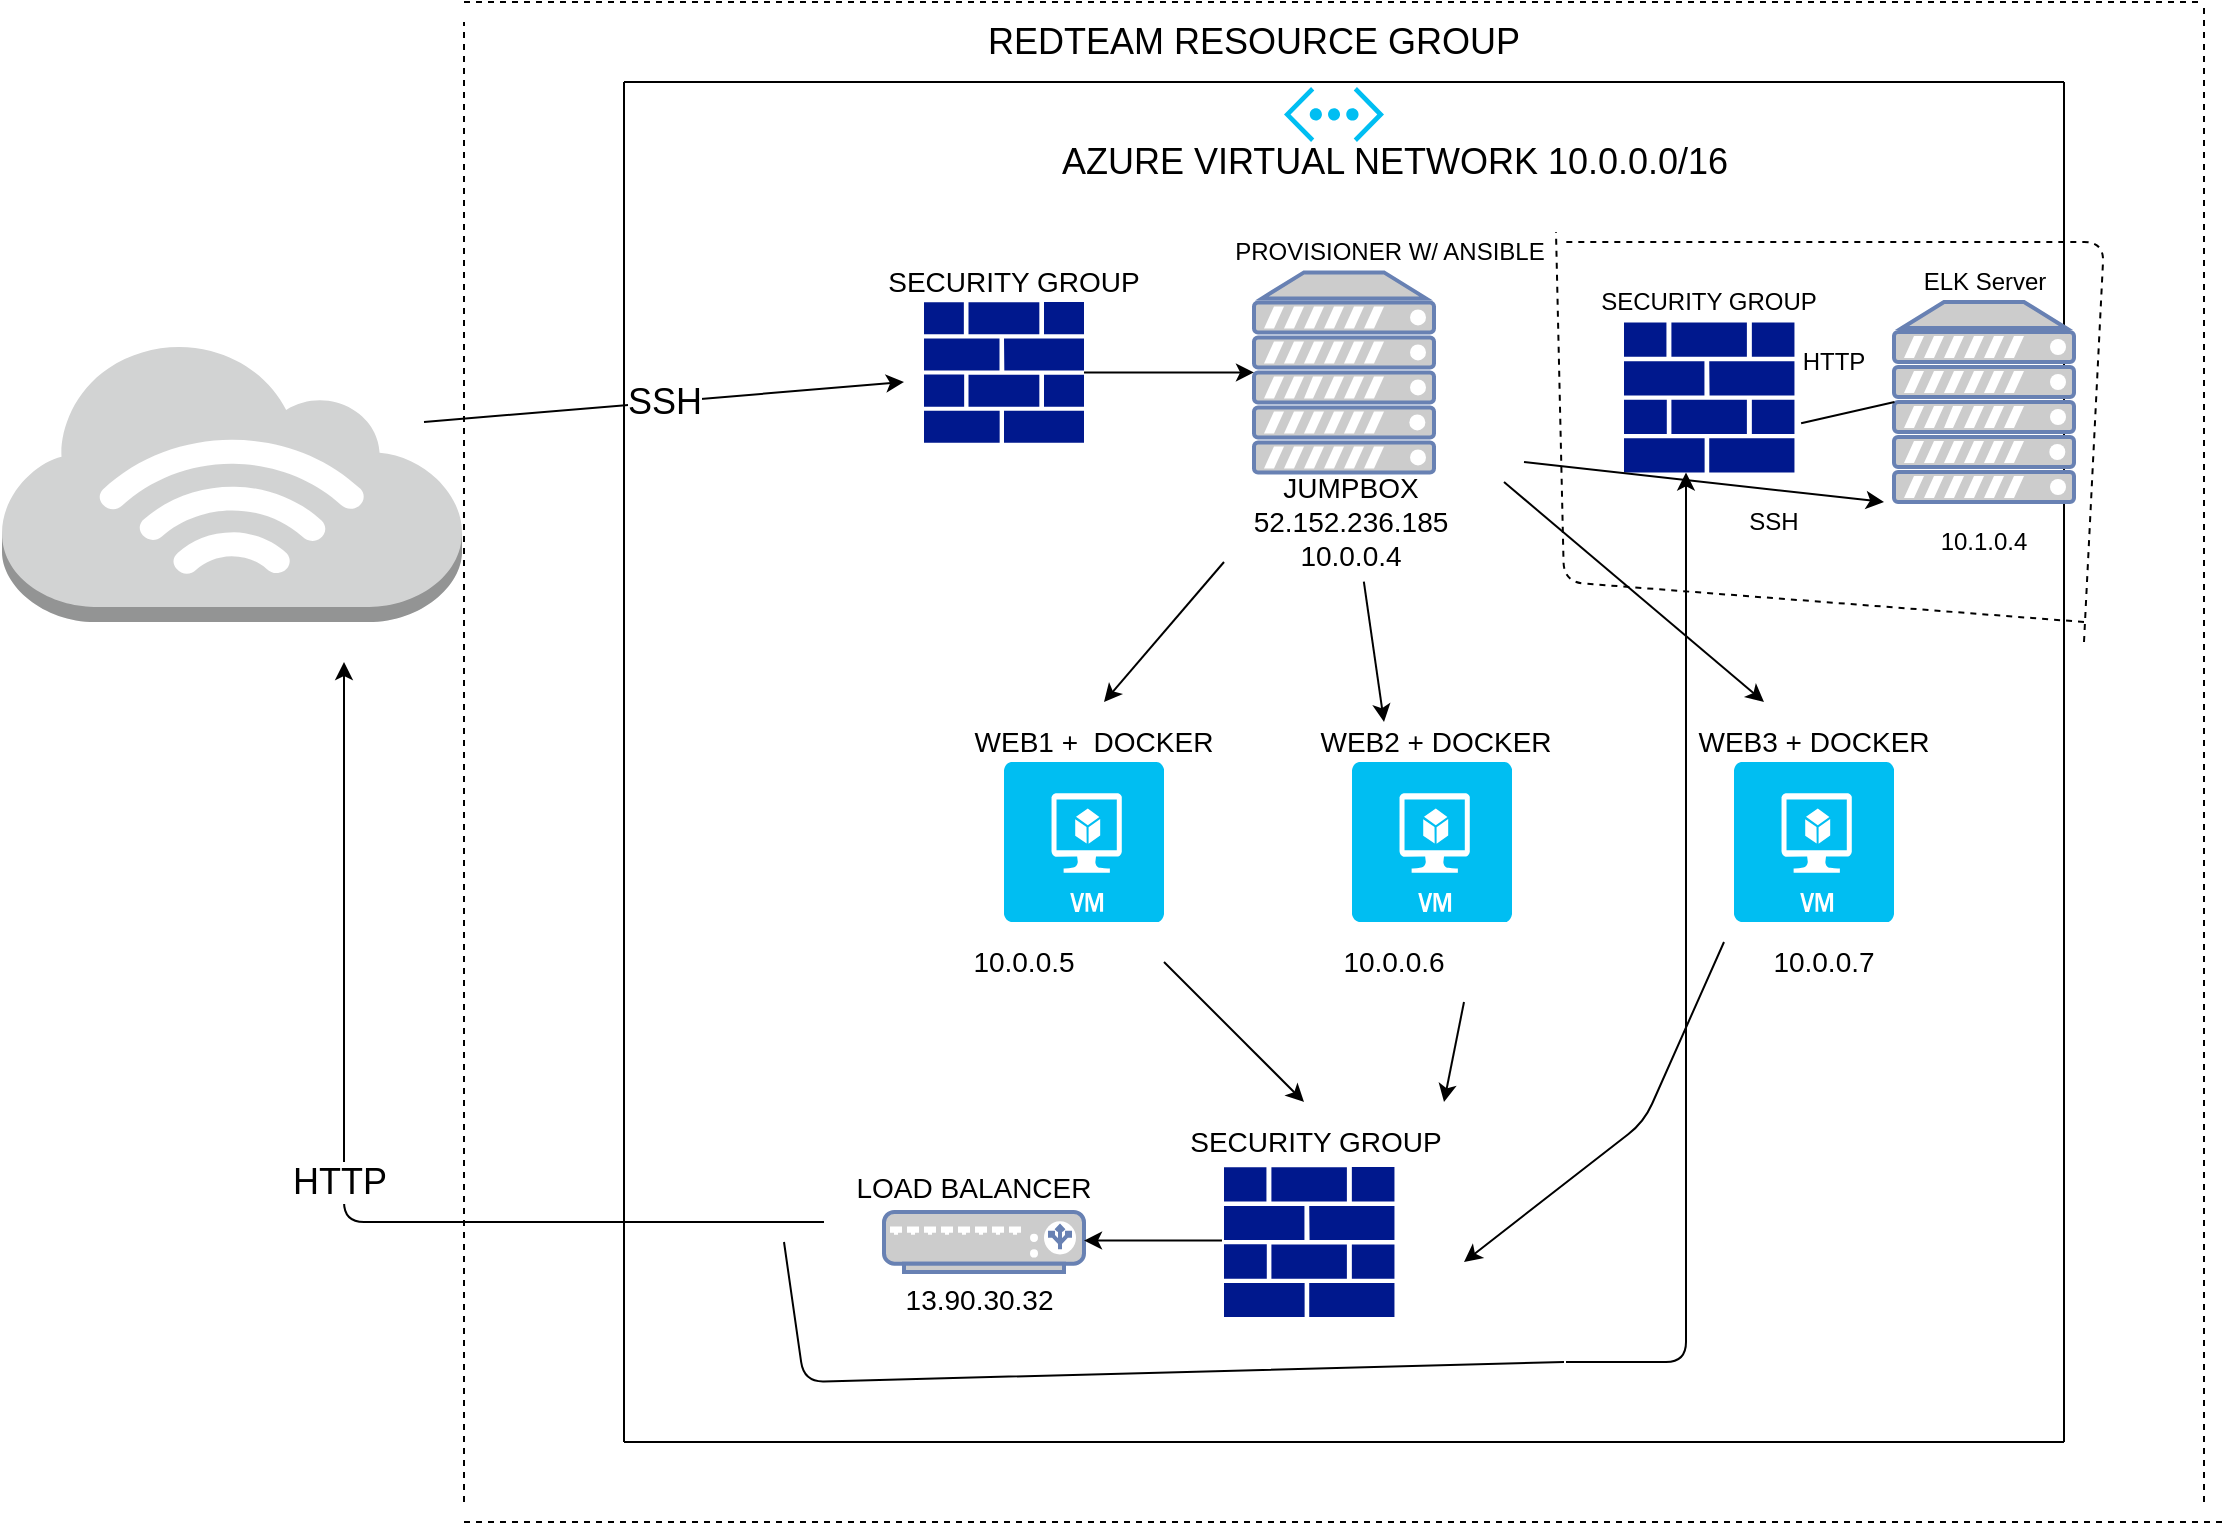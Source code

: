 <mxfile version="13.4.9" type="google"><diagram id="C5RBs43oDa-KdzZeNtuy" name="Page-1"><mxGraphModel dx="1550" dy="1998" grid="1" gridSize="10" guides="1" tooltips="1" connect="1" arrows="1" fold="1" page="1" pageScale="1" pageWidth="827" pageHeight="1169" math="0" shadow="0"><root><mxCell id="WIyWlLk6GJQsqaUBKTNV-0"/><mxCell id="WIyWlLk6GJQsqaUBKTNV-1" parent="WIyWlLk6GJQsqaUBKTNV-0"/><mxCell id="v19WSikrN-gwF6lfi4St-3" value="" style="verticalLabelPosition=bottom;html=1;verticalAlign=top;align=center;strokeColor=none;fillColor=#00BEF2;shape=mxgraph.azure.virtual_machine;" parent="WIyWlLk6GJQsqaUBKTNV-1" vertex="1"><mxGeometry x="190" y="-100" width="80" height="80" as="geometry"/></mxCell><mxCell id="v19WSikrN-gwF6lfi4St-4" value="" style="verticalLabelPosition=bottom;html=1;verticalAlign=top;align=center;strokeColor=none;fillColor=#00BEF2;shape=mxgraph.azure.virtual_machine;" parent="WIyWlLk6GJQsqaUBKTNV-1" vertex="1"><mxGeometry x="364" y="-100" width="80" height="80" as="geometry"/></mxCell><mxCell id="v19WSikrN-gwF6lfi4St-5" value="" style="verticalLabelPosition=bottom;html=1;verticalAlign=top;align=center;strokeColor=none;fillColor=#00BEF2;shape=mxgraph.azure.virtual_machine;" parent="WIyWlLk6GJQsqaUBKTNV-1" vertex="1"><mxGeometry x="555" y="-100" width="80" height="80" as="geometry"/></mxCell><mxCell id="v19WSikrN-gwF6lfi4St-6" value="" style="verticalLabelPosition=bottom;html=1;verticalAlign=top;align=center;strokeColor=none;fillColor=#00BEF2;shape=mxgraph.azure.virtual_network;pointerEvents=1;" parent="WIyWlLk6GJQsqaUBKTNV-1" vertex="1"><mxGeometry x="330" y="-437.5" width="50" height="27.5" as="geometry"/></mxCell><mxCell id="v19WSikrN-gwF6lfi4St-7" value="&lt;font style=&quot;font-size: 18px&quot;&gt;AZURE VIRTUAL NETWORK 10.0.0.0/16&lt;/font&gt;" style="text;html=1;align=center;verticalAlign=middle;resizable=0;points=[];autosize=1;" parent="WIyWlLk6GJQsqaUBKTNV-1" vertex="1"><mxGeometry x="210" y="-410" width="350" height="20" as="geometry"/></mxCell><mxCell id="v19WSikrN-gwF6lfi4St-9" value="&lt;font style=&quot;font-size: 14px&quot;&gt;WEB1 +&amp;nbsp; DOCKER&lt;/font&gt;" style="text;html=1;strokeColor=none;fillColor=none;align=center;verticalAlign=middle;whiteSpace=wrap;rounded=0;" parent="WIyWlLk6GJQsqaUBKTNV-1" vertex="1"><mxGeometry x="160" y="-120" width="150" height="20" as="geometry"/></mxCell><mxCell id="v19WSikrN-gwF6lfi4St-10" value="&lt;font style=&quot;font-size: 14px&quot;&gt;WEB2 + DOCKER&lt;/font&gt;" style="text;html=1;strokeColor=none;fillColor=none;align=center;verticalAlign=middle;whiteSpace=wrap;rounded=0;" parent="WIyWlLk6GJQsqaUBKTNV-1" vertex="1"><mxGeometry x="341" y="-120" width="130" height="20" as="geometry"/></mxCell><mxCell id="v19WSikrN-gwF6lfi4St-11" value="&lt;font style=&quot;font-size: 14px&quot;&gt;WEB3 + DOCKER&lt;/font&gt;" style="text;html=1;strokeColor=none;fillColor=none;align=center;verticalAlign=middle;whiteSpace=wrap;rounded=0;" parent="WIyWlLk6GJQsqaUBKTNV-1" vertex="1"><mxGeometry x="530" y="-120" width="130" height="20" as="geometry"/></mxCell><mxCell id="v19WSikrN-gwF6lfi4St-13" value="&lt;font style=&quot;font-size: 14px&quot;&gt;10.0.0.5&lt;/font&gt;" style="text;html=1;strokeColor=none;fillColor=none;align=center;verticalAlign=middle;whiteSpace=wrap;rounded=0;" parent="WIyWlLk6GJQsqaUBKTNV-1" vertex="1"><mxGeometry x="160" y="-10" width="80" height="20" as="geometry"/></mxCell><mxCell id="v19WSikrN-gwF6lfi4St-14" value="&lt;font style=&quot;font-size: 14px&quot;&gt;10.0.0.7&lt;/font&gt;" style="text;html=1;strokeColor=none;fillColor=none;align=center;verticalAlign=middle;whiteSpace=wrap;rounded=0;" parent="WIyWlLk6GJQsqaUBKTNV-1" vertex="1"><mxGeometry x="565" y="-10" width="70" height="20" as="geometry"/></mxCell><mxCell id="v19WSikrN-gwF6lfi4St-15" value="&lt;font style=&quot;font-size: 14px&quot;&gt;10.0.0.6&lt;/font&gt;" style="text;html=1;strokeColor=none;fillColor=none;align=center;verticalAlign=middle;whiteSpace=wrap;rounded=0;" parent="WIyWlLk6GJQsqaUBKTNV-1" vertex="1"><mxGeometry x="347" y="-10" width="76" height="20" as="geometry"/></mxCell><mxCell id="v19WSikrN-gwF6lfi4St-18" value="" style="fontColor=#0066CC;verticalAlign=top;verticalLabelPosition=bottom;labelPosition=center;align=center;html=1;outlineConnect=0;fillColor=#CCCCCC;strokeColor=#6881B3;gradientColor=none;gradientDirection=north;strokeWidth=2;shape=mxgraph.networks.server;" parent="WIyWlLk6GJQsqaUBKTNV-1" vertex="1"><mxGeometry x="315" y="-344.8" width="90" height="100" as="geometry"/></mxCell><mxCell id="v19WSikrN-gwF6lfi4St-19" value="&lt;font style=&quot;font-size: 14px&quot;&gt;JUMPBOX&lt;br&gt;&lt;span style=&quot;font-family: &amp;#34;az_ea_font&amp;#34; , &amp;#34;segoe ui&amp;#34; , &amp;#34;az_font&amp;#34; , , , , &amp;#34;roboto&amp;#34; , &amp;#34;oxygen&amp;#34; , &amp;#34;ubuntu&amp;#34; , &amp;#34;cantarell&amp;#34; , &amp;#34;open sans&amp;#34; , &amp;#34;helvetica neue&amp;#34; , sans-serif ; background-color: rgb(255 , 255 , 255)&quot;&gt;52.152.236.185&lt;br&gt;&lt;/span&gt;10.0.0.4&lt;/font&gt;" style="text;html=1;strokeColor=none;fillColor=none;align=center;verticalAlign=middle;whiteSpace=wrap;rounded=0;" parent="WIyWlLk6GJQsqaUBKTNV-1" vertex="1"><mxGeometry x="256" y="-230" width="215" height="20" as="geometry"/></mxCell><mxCell id="v19WSikrN-gwF6lfi4St-47" value="" style="edgeStyle=orthogonalEdgeStyle;rounded=0;orthogonalLoop=1;jettySize=auto;html=1;" parent="WIyWlLk6GJQsqaUBKTNV-1" source="v19WSikrN-gwF6lfi4St-22" target="v19WSikrN-gwF6lfi4St-18" edge="1"><mxGeometry relative="1" as="geometry"><mxPoint x="383" y="-320" as="targetPoint"/></mxGeometry></mxCell><mxCell id="v19WSikrN-gwF6lfi4St-22" value="" style="aspect=fixed;pointerEvents=1;shadow=0;dashed=0;html=1;strokeColor=none;labelPosition=center;verticalLabelPosition=bottom;verticalAlign=top;align=center;fillColor=#00188D;shape=mxgraph.mscae.enterprise.firewall" parent="WIyWlLk6GJQsqaUBKTNV-1" vertex="1"><mxGeometry x="150" y="-330" width="80" height="70.4" as="geometry"/></mxCell><mxCell id="v19WSikrN-gwF6lfi4St-23" value="&lt;font style=&quot;font-size: 14px&quot;&gt;SECURITY GROUP&lt;/font&gt;" style="text;html=1;strokeColor=none;fillColor=none;align=center;verticalAlign=middle;whiteSpace=wrap;rounded=0;" parent="WIyWlLk6GJQsqaUBKTNV-1" vertex="1"><mxGeometry x="70" y="-350" width="250" height="20" as="geometry"/></mxCell><mxCell id="v19WSikrN-gwF6lfi4St-27" value="" style="fontColor=#0066CC;verticalAlign=top;verticalLabelPosition=bottom;labelPosition=center;align=center;html=1;outlineConnect=0;fillColor=#CCCCCC;strokeColor=#6881B3;gradientColor=none;gradientDirection=north;strokeWidth=2;shape=mxgraph.networks.load_balancer;" parent="WIyWlLk6GJQsqaUBKTNV-1" vertex="1"><mxGeometry x="130" y="125" width="100" height="30" as="geometry"/></mxCell><mxCell id="v19WSikrN-gwF6lfi4St-28" value="" style="aspect=fixed;pointerEvents=1;shadow=0;dashed=0;html=1;strokeColor=none;labelPosition=center;verticalLabelPosition=bottom;verticalAlign=top;align=center;fillColor=#00188D;shape=mxgraph.mscae.enterprise.firewall" parent="WIyWlLk6GJQsqaUBKTNV-1" vertex="1"><mxGeometry x="300" y="102.5" width="85.23" height="75" as="geometry"/></mxCell><mxCell id="v19WSikrN-gwF6lfi4St-29" value="&lt;font style=&quot;font-size: 14px&quot;&gt;LOAD BALANCER&lt;/font&gt;" style="text;html=1;strokeColor=none;fillColor=none;align=center;verticalAlign=middle;whiteSpace=wrap;rounded=0;" parent="WIyWlLk6GJQsqaUBKTNV-1" vertex="1"><mxGeometry x="110" y="102.5" width="130" height="20" as="geometry"/></mxCell><mxCell id="v19WSikrN-gwF6lfi4St-30" value="&lt;span style=&quot;font-family: &amp;#34;az_ea_font&amp;#34; , &amp;#34;segoe ui&amp;#34; , &amp;#34;az_font&amp;#34; , , , , &amp;#34;roboto&amp;#34; , &amp;#34;oxygen&amp;#34; , &amp;#34;ubuntu&amp;#34; , &amp;#34;cantarell&amp;#34; , &amp;#34;open sans&amp;#34; , &amp;#34;helvetica neue&amp;#34; , sans-serif ; background-color: rgb(255 , 255 , 255)&quot;&gt;&lt;font style=&quot;font-size: 14px&quot;&gt;13.90.30.32&lt;/font&gt;&lt;/span&gt;&lt;span style=&quot;font-family: &amp;#34;az_ea_font&amp;#34; , &amp;#34;segoe ui&amp;#34; , &amp;#34;az_font&amp;#34; , , , , &amp;#34;roboto&amp;#34; , &amp;#34;oxygen&amp;#34; , &amp;#34;ubuntu&amp;#34; , &amp;#34;cantarell&amp;#34; , &amp;#34;open sans&amp;#34; , &amp;#34;helvetica neue&amp;#34; , sans-serif ; font-size: 16px ; background-color: rgb(255 , 255 , 255)&quot;&gt;&amp;nbsp;&lt;/span&gt;" style="text;html=1;strokeColor=none;fillColor=none;align=center;verticalAlign=middle;whiteSpace=wrap;rounded=0;" parent="WIyWlLk6GJQsqaUBKTNV-1" vertex="1"><mxGeometry x="160" y="157.5" width="40" height="20" as="geometry"/></mxCell><mxCell id="v19WSikrN-gwF6lfi4St-31" value="&lt;font style=&quot;font-size: 14px&quot;&gt;SECURITY GROUP&lt;/font&gt;" style="text;html=1;strokeColor=none;fillColor=none;align=center;verticalAlign=middle;whiteSpace=wrap;rounded=0;" parent="WIyWlLk6GJQsqaUBKTNV-1" vertex="1"><mxGeometry x="278" y="80" width="136" height="20" as="geometry"/></mxCell><mxCell id="v19WSikrN-gwF6lfi4St-33" value="" style="outlineConnect=0;dashed=0;verticalLabelPosition=bottom;verticalAlign=top;align=center;html=1;shape=mxgraph.aws3.internet_3;fillColor=#D2D3D3;gradientColor=none;" parent="WIyWlLk6GJQsqaUBKTNV-1" vertex="1"><mxGeometry x="-311" y="-310" width="230" height="140" as="geometry"/></mxCell><mxCell id="v19WSikrN-gwF6lfi4St-44" value="PROVISIONER W/ ANSIBLE" style="text;html=1;strokeColor=none;fillColor=none;align=center;verticalAlign=middle;whiteSpace=wrap;rounded=0;" parent="WIyWlLk6GJQsqaUBKTNV-1" vertex="1"><mxGeometry x="300" y="-364.8" width="166" height="20" as="geometry"/></mxCell><mxCell id="v19WSikrN-gwF6lfi4St-51" value="" style="endArrow=classic;html=1;exitX=0.453;exitY=0.359;exitDx=0;exitDy=0;exitPerimeter=0;" parent="WIyWlLk6GJQsqaUBKTNV-1" edge="1"><mxGeometry width="50" height="50" relative="1" as="geometry"><mxPoint x="369.92" y="-190.24" as="sourcePoint"/><mxPoint x="380" y="-120" as="targetPoint"/></mxGeometry></mxCell><mxCell id="v19WSikrN-gwF6lfi4St-58" value="" style="endArrow=classic;html=1;" parent="WIyWlLk6GJQsqaUBKTNV-1" edge="1"><mxGeometry width="50" height="50" relative="1" as="geometry"><mxPoint x="440" y="-240" as="sourcePoint"/><mxPoint x="570" y="-130" as="targetPoint"/></mxGeometry></mxCell><mxCell id="v19WSikrN-gwF6lfi4St-59" value="" style="endArrow=classic;html=1;" parent="WIyWlLk6GJQsqaUBKTNV-1" edge="1"><mxGeometry width="50" height="50" relative="1" as="geometry"><mxPoint x="300" y="-200" as="sourcePoint"/><mxPoint x="240" y="-130" as="targetPoint"/></mxGeometry></mxCell><mxCell id="v19WSikrN-gwF6lfi4St-60" value="" style="endArrow=classic;html=1;" parent="WIyWlLk6GJQsqaUBKTNV-1" edge="1"><mxGeometry width="50" height="50" relative="1" as="geometry"><mxPoint x="270" as="sourcePoint"/><mxPoint x="340" y="70" as="targetPoint"/></mxGeometry></mxCell><mxCell id="v19WSikrN-gwF6lfi4St-61" value="" style="endArrow=classic;html=1;" parent="WIyWlLk6GJQsqaUBKTNV-1" edge="1"><mxGeometry width="50" height="50" relative="1" as="geometry"><mxPoint x="420" y="20" as="sourcePoint"/><mxPoint x="410" y="70" as="targetPoint"/></mxGeometry></mxCell><mxCell id="v19WSikrN-gwF6lfi4St-62" value="" style="endArrow=classic;html=1;" parent="WIyWlLk6GJQsqaUBKTNV-1" edge="1"><mxGeometry width="50" height="50" relative="1" as="geometry"><mxPoint x="550" y="-10" as="sourcePoint"/><mxPoint x="420" y="150" as="targetPoint"/><Array as="points"><mxPoint x="510" y="80"/></Array></mxGeometry></mxCell><mxCell id="v19WSikrN-gwF6lfi4St-63" value="" style="endArrow=classic;html=1;" parent="WIyWlLk6GJQsqaUBKTNV-1" edge="1"><mxGeometry width="50" height="50" relative="1" as="geometry"><mxPoint x="299" y="139.29" as="sourcePoint"/><mxPoint x="230" y="139.29" as="targetPoint"/></mxGeometry></mxCell><mxCell id="v19WSikrN-gwF6lfi4St-64" value="" style="endArrow=classic;html=1;" parent="WIyWlLk6GJQsqaUBKTNV-1" edge="1"><mxGeometry relative="1" as="geometry"><mxPoint x="100" y="130" as="sourcePoint"/><mxPoint x="-140" y="-150" as="targetPoint"/><Array as="points"><mxPoint x="-140" y="130"/></Array></mxGeometry></mxCell><mxCell id="v19WSikrN-gwF6lfi4St-65" value="&lt;font style=&quot;font-size: 18px&quot;&gt;HTTP&amp;nbsp;&lt;/font&gt;" style="edgeLabel;resizable=0;html=1;align=center;verticalAlign=middle;" parent="v19WSikrN-gwF6lfi4St-64" connectable="0" vertex="1"><mxGeometry relative="1" as="geometry"/></mxCell><mxCell id="v19WSikrN-gwF6lfi4St-66" value="SSH&lt;br&gt;" style="endArrow=classic;html=1;" parent="WIyWlLk6GJQsqaUBKTNV-1" edge="1"><mxGeometry relative="1" as="geometry"><mxPoint x="-100" y="-270" as="sourcePoint"/><mxPoint x="140" y="-290" as="targetPoint"/></mxGeometry></mxCell><mxCell id="v19WSikrN-gwF6lfi4St-67" value="&lt;font style=&quot;font-size: 18px&quot;&gt;SSH&lt;/font&gt;" style="edgeLabel;resizable=0;html=1;align=center;verticalAlign=middle;" parent="v19WSikrN-gwF6lfi4St-66" connectable="0" vertex="1"><mxGeometry relative="1" as="geometry"/></mxCell><mxCell id="v19WSikrN-gwF6lfi4St-71" value="" style="endArrow=none;html=1;" parent="WIyWlLk6GJQsqaUBKTNV-1" edge="1"><mxGeometry width="50" height="50" relative="1" as="geometry"><mxPoint x="720" y="240" as="sourcePoint"/><mxPoint x="720" y="-440" as="targetPoint"/></mxGeometry></mxCell><mxCell id="v19WSikrN-gwF6lfi4St-72" value="" style="endArrow=none;html=1;" parent="WIyWlLk6GJQsqaUBKTNV-1" edge="1"><mxGeometry width="50" height="50" relative="1" as="geometry"><mxPoint y="240" as="sourcePoint"/><mxPoint y="-440" as="targetPoint"/></mxGeometry></mxCell><mxCell id="v19WSikrN-gwF6lfi4St-73" value="" style="endArrow=none;html=1;" parent="WIyWlLk6GJQsqaUBKTNV-1" edge="1"><mxGeometry width="50" height="50" relative="1" as="geometry"><mxPoint y="-440" as="sourcePoint"/><mxPoint x="720" y="-440" as="targetPoint"/><Array as="points"><mxPoint x="340" y="-440"/></Array></mxGeometry></mxCell><mxCell id="v19WSikrN-gwF6lfi4St-75" value="" style="endArrow=none;html=1;" parent="WIyWlLk6GJQsqaUBKTNV-1" edge="1"><mxGeometry width="50" height="50" relative="1" as="geometry"><mxPoint y="240" as="sourcePoint"/><mxPoint x="720" y="240" as="targetPoint"/></mxGeometry></mxCell><mxCell id="v19WSikrN-gwF6lfi4St-80" value="" style="endArrow=none;dashed=1;html=1;" parent="WIyWlLk6GJQsqaUBKTNV-1" edge="1"><mxGeometry width="50" height="50" relative="1" as="geometry"><mxPoint x="-80" y="-480" as="sourcePoint"/><mxPoint x="790" y="-480" as="targetPoint"/></mxGeometry></mxCell><mxCell id="v19WSikrN-gwF6lfi4St-81" value="" style="endArrow=none;dashed=1;html=1;" parent="WIyWlLk6GJQsqaUBKTNV-1" edge="1"><mxGeometry width="50" height="50" relative="1" as="geometry"><mxPoint x="790" y="270" as="sourcePoint"/><mxPoint x="790" y="-480" as="targetPoint"/></mxGeometry></mxCell><mxCell id="v19WSikrN-gwF6lfi4St-83" value="" style="endArrow=none;dashed=1;html=1;" parent="WIyWlLk6GJQsqaUBKTNV-1" edge="1"><mxGeometry width="50" height="50" relative="1" as="geometry"><mxPoint x="-80" y="280" as="sourcePoint"/><mxPoint x="800" y="280" as="targetPoint"/></mxGeometry></mxCell><mxCell id="v19WSikrN-gwF6lfi4St-84" value="" style="endArrow=none;dashed=1;html=1;" parent="WIyWlLk6GJQsqaUBKTNV-1" edge="1"><mxGeometry width="50" height="50" relative="1" as="geometry"><mxPoint x="-80" y="270" as="sourcePoint"/><mxPoint x="-80" y="-470" as="targetPoint"/></mxGeometry></mxCell><mxCell id="v19WSikrN-gwF6lfi4St-85" value="&lt;font style=&quot;font-size: 18px&quot;&gt;REDTEAM RESOURCE GROUP&lt;/font&gt;" style="text;html=1;strokeColor=none;fillColor=none;align=center;verticalAlign=middle;whiteSpace=wrap;rounded=0;" parent="WIyWlLk6GJQsqaUBKTNV-1" vertex="1"><mxGeometry x="160" y="-470" width="310" height="20" as="geometry"/></mxCell><mxCell id="wbsHExN-mKowWSXdWAD6-0" value="" style="fontColor=#0066CC;verticalAlign=top;verticalLabelPosition=bottom;labelPosition=center;align=center;html=1;outlineConnect=0;fillColor=#CCCCCC;strokeColor=#6881B3;gradientColor=none;gradientDirection=north;strokeWidth=2;shape=mxgraph.networks.server;" vertex="1" parent="WIyWlLk6GJQsqaUBKTNV-1"><mxGeometry x="635" y="-330" width="90" height="100" as="geometry"/></mxCell><mxCell id="wbsHExN-mKowWSXdWAD6-1" value="ELK Server" style="text;html=1;strokeColor=none;fillColor=none;align=center;verticalAlign=middle;whiteSpace=wrap;rounded=0;" vertex="1" parent="WIyWlLk6GJQsqaUBKTNV-1"><mxGeometry x="647.5" y="-350" width="65" height="20" as="geometry"/></mxCell><mxCell id="wbsHExN-mKowWSXdWAD6-2" value="" style="aspect=fixed;pointerEvents=1;shadow=0;dashed=0;html=1;strokeColor=none;labelPosition=center;verticalLabelPosition=bottom;verticalAlign=top;align=center;fillColor=#00188D;shape=mxgraph.mscae.enterprise.firewall" vertex="1" parent="WIyWlLk6GJQsqaUBKTNV-1"><mxGeometry x="500" y="-319.8" width="85.23" height="75" as="geometry"/></mxCell><mxCell id="wbsHExN-mKowWSXdWAD6-4" value="SECURITY GROUP" style="text;html=1;strokeColor=none;fillColor=none;align=center;verticalAlign=middle;whiteSpace=wrap;rounded=0;" vertex="1" parent="WIyWlLk6GJQsqaUBKTNV-1"><mxGeometry x="485.12" y="-339.8" width="115" height="20" as="geometry"/></mxCell><mxCell id="wbsHExN-mKowWSXdWAD6-5" value="" style="endArrow=none;html=1;exitX=1.039;exitY=0.672;exitDx=0;exitDy=0;exitPerimeter=0;" edge="1" parent="WIyWlLk6GJQsqaUBKTNV-1" source="wbsHExN-mKowWSXdWAD6-2"><mxGeometry width="50" height="50" relative="1" as="geometry"><mxPoint x="585.23" y="-230" as="sourcePoint"/><mxPoint x="635.23" y="-280" as="targetPoint"/></mxGeometry></mxCell><mxCell id="wbsHExN-mKowWSXdWAD6-6" value="10.1.0.4" style="text;html=1;strokeColor=none;fillColor=none;align=center;verticalAlign=middle;whiteSpace=wrap;rounded=0;" vertex="1" parent="WIyWlLk6GJQsqaUBKTNV-1"><mxGeometry x="640" y="-220" width="80" height="20" as="geometry"/></mxCell><mxCell id="wbsHExN-mKowWSXdWAD6-7" value="" style="endArrow=classic;html=1;" edge="1" parent="WIyWlLk6GJQsqaUBKTNV-1"><mxGeometry width="50" height="50" relative="1" as="geometry"><mxPoint x="450" y="-250" as="sourcePoint"/><mxPoint x="630" y="-230" as="targetPoint"/></mxGeometry></mxCell><mxCell id="wbsHExN-mKowWSXdWAD6-8" value="SSH" style="text;html=1;strokeColor=none;fillColor=none;align=center;verticalAlign=middle;whiteSpace=wrap;rounded=0;" vertex="1" parent="WIyWlLk6GJQsqaUBKTNV-1"><mxGeometry x="555" y="-230" width="40" height="20" as="geometry"/></mxCell><mxCell id="wbsHExN-mKowWSXdWAD6-13" value="" style="edgeStyle=segmentEdgeStyle;endArrow=classic;html=1;" edge="1" parent="WIyWlLk6GJQsqaUBKTNV-1"><mxGeometry width="50" height="50" relative="1" as="geometry"><mxPoint x="471" y="200" as="sourcePoint"/><mxPoint x="531" y="-244.8" as="targetPoint"/><Array as="points"><mxPoint x="471" y="200"/><mxPoint x="531" y="200"/></Array></mxGeometry></mxCell><mxCell id="wbsHExN-mKowWSXdWAD6-14" value="" style="endArrow=none;html=1;" edge="1" parent="WIyWlLk6GJQsqaUBKTNV-1"><mxGeometry width="50" height="50" relative="1" as="geometry"><mxPoint x="80" y="140" as="sourcePoint"/><mxPoint x="470" y="200" as="targetPoint"/><Array as="points"><mxPoint x="90" y="210"/></Array></mxGeometry></mxCell><mxCell id="wbsHExN-mKowWSXdWAD6-15" value="HTTP" style="text;html=1;strokeColor=none;fillColor=none;align=center;verticalAlign=middle;whiteSpace=wrap;rounded=0;" vertex="1" parent="WIyWlLk6GJQsqaUBKTNV-1"><mxGeometry x="585.23" y="-310" width="40" height="20" as="geometry"/></mxCell><mxCell id="wbsHExN-mKowWSXdWAD6-16" value="" style="endArrow=none;dashed=1;html=1;" edge="1" parent="WIyWlLk6GJQsqaUBKTNV-1"><mxGeometry width="50" height="50" relative="1" as="geometry"><mxPoint x="730" y="-170" as="sourcePoint"/><mxPoint x="466" y="-365" as="targetPoint"/><Array as="points"><mxPoint x="470" y="-190"/></Array></mxGeometry></mxCell><mxCell id="wbsHExN-mKowWSXdWAD6-17" value="" style="endArrow=none;dashed=1;html=1;" edge="1" parent="WIyWlLk6GJQsqaUBKTNV-1"><mxGeometry width="50" height="50" relative="1" as="geometry"><mxPoint x="730" y="-160" as="sourcePoint"/><mxPoint x="470" y="-360" as="targetPoint"/><Array as="points"><mxPoint x="740" y="-360"/></Array></mxGeometry></mxCell></root></mxGraphModel></diagram></mxfile>